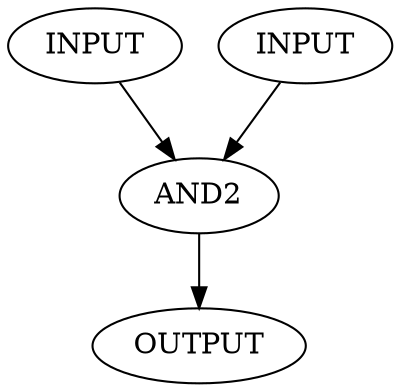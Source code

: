 digraph test {

I1 [label = "INPUT"];
I2 [label = "INPUT"];

GATE [label = "AND2" ];

O [label = "OUTPUT"];

I1 -> GATE -> O;
I2 -> GATE;

}

